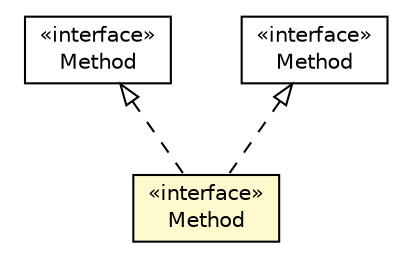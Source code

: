 #!/usr/local/bin/dot
#
# Class diagram 
# Generated by UMLGraph version R5_6-24-gf6e263 (http://www.umlgraph.org/)
#

digraph G {
	edge [fontname="Helvetica",fontsize=10,labelfontname="Helvetica",labelfontsize=10];
	node [fontname="Helvetica",fontsize=10,shape=plaintext];
	nodesep=0.25;
	ranksep=0.5;
	// io.reinert.requestor.gwtjackson.rebind.meta.gwtjackson.ObjectWriterMeta.Method
	c29545 [label=<<table title="io.reinert.requestor.gwtjackson.rebind.meta.gwtjackson.ObjectWriterMeta.Method" border="0" cellborder="1" cellspacing="0" cellpadding="2" port="p" href="./ObjectWriterMeta.Method.html">
		<tr><td><table border="0" cellspacing="0" cellpadding="1">
<tr><td align="center" balign="center"> &#171;interface&#187; </td></tr>
<tr><td align="center" balign="center"> Method </td></tr>
		</table></td></tr>
		</table>>, URL="./ObjectWriterMeta.Method.html", fontname="Helvetica", fontcolor="black", fontsize=10.0];
	// io.reinert.requestor.gwtjackson.rebind.meta.gwtjackson.ObjectReaderMeta.Method
	c29547 [label=<<table title="io.reinert.requestor.gwtjackson.rebind.meta.gwtjackson.ObjectReaderMeta.Method" border="0" cellborder="1" cellspacing="0" cellpadding="2" port="p" href="./ObjectReaderMeta.Method.html">
		<tr><td><table border="0" cellspacing="0" cellpadding="1">
<tr><td align="center" balign="center"> &#171;interface&#187; </td></tr>
<tr><td align="center" balign="center"> Method </td></tr>
		</table></td></tr>
		</table>>, URL="./ObjectReaderMeta.Method.html", fontname="Helvetica", fontcolor="black", fontsize=10.0];
	// io.reinert.requestor.gwtjackson.rebind.meta.gwtjackson.ObjectMapperMeta.Method
	c29549 [label=<<table title="io.reinert.requestor.gwtjackson.rebind.meta.gwtjackson.ObjectMapperMeta.Method" border="0" cellborder="1" cellspacing="0" cellpadding="2" port="p" bgcolor="lemonChiffon" href="./ObjectMapperMeta.Method.html">
		<tr><td><table border="0" cellspacing="0" cellpadding="1">
<tr><td align="center" balign="center"> &#171;interface&#187; </td></tr>
<tr><td align="center" balign="center"> Method </td></tr>
		</table></td></tr>
		</table>>, URL="./ObjectMapperMeta.Method.html", fontname="Helvetica", fontcolor="black", fontsize=10.0];
	//io.reinert.requestor.gwtjackson.rebind.meta.gwtjackson.ObjectMapperMeta.Method implements io.reinert.requestor.gwtjackson.rebind.meta.gwtjackson.ObjectReaderMeta.Method
	c29547:p -> c29549:p [dir=back,arrowtail=empty,style=dashed];
	//io.reinert.requestor.gwtjackson.rebind.meta.gwtjackson.ObjectMapperMeta.Method implements io.reinert.requestor.gwtjackson.rebind.meta.gwtjackson.ObjectWriterMeta.Method
	c29545:p -> c29549:p [dir=back,arrowtail=empty,style=dashed];
}

